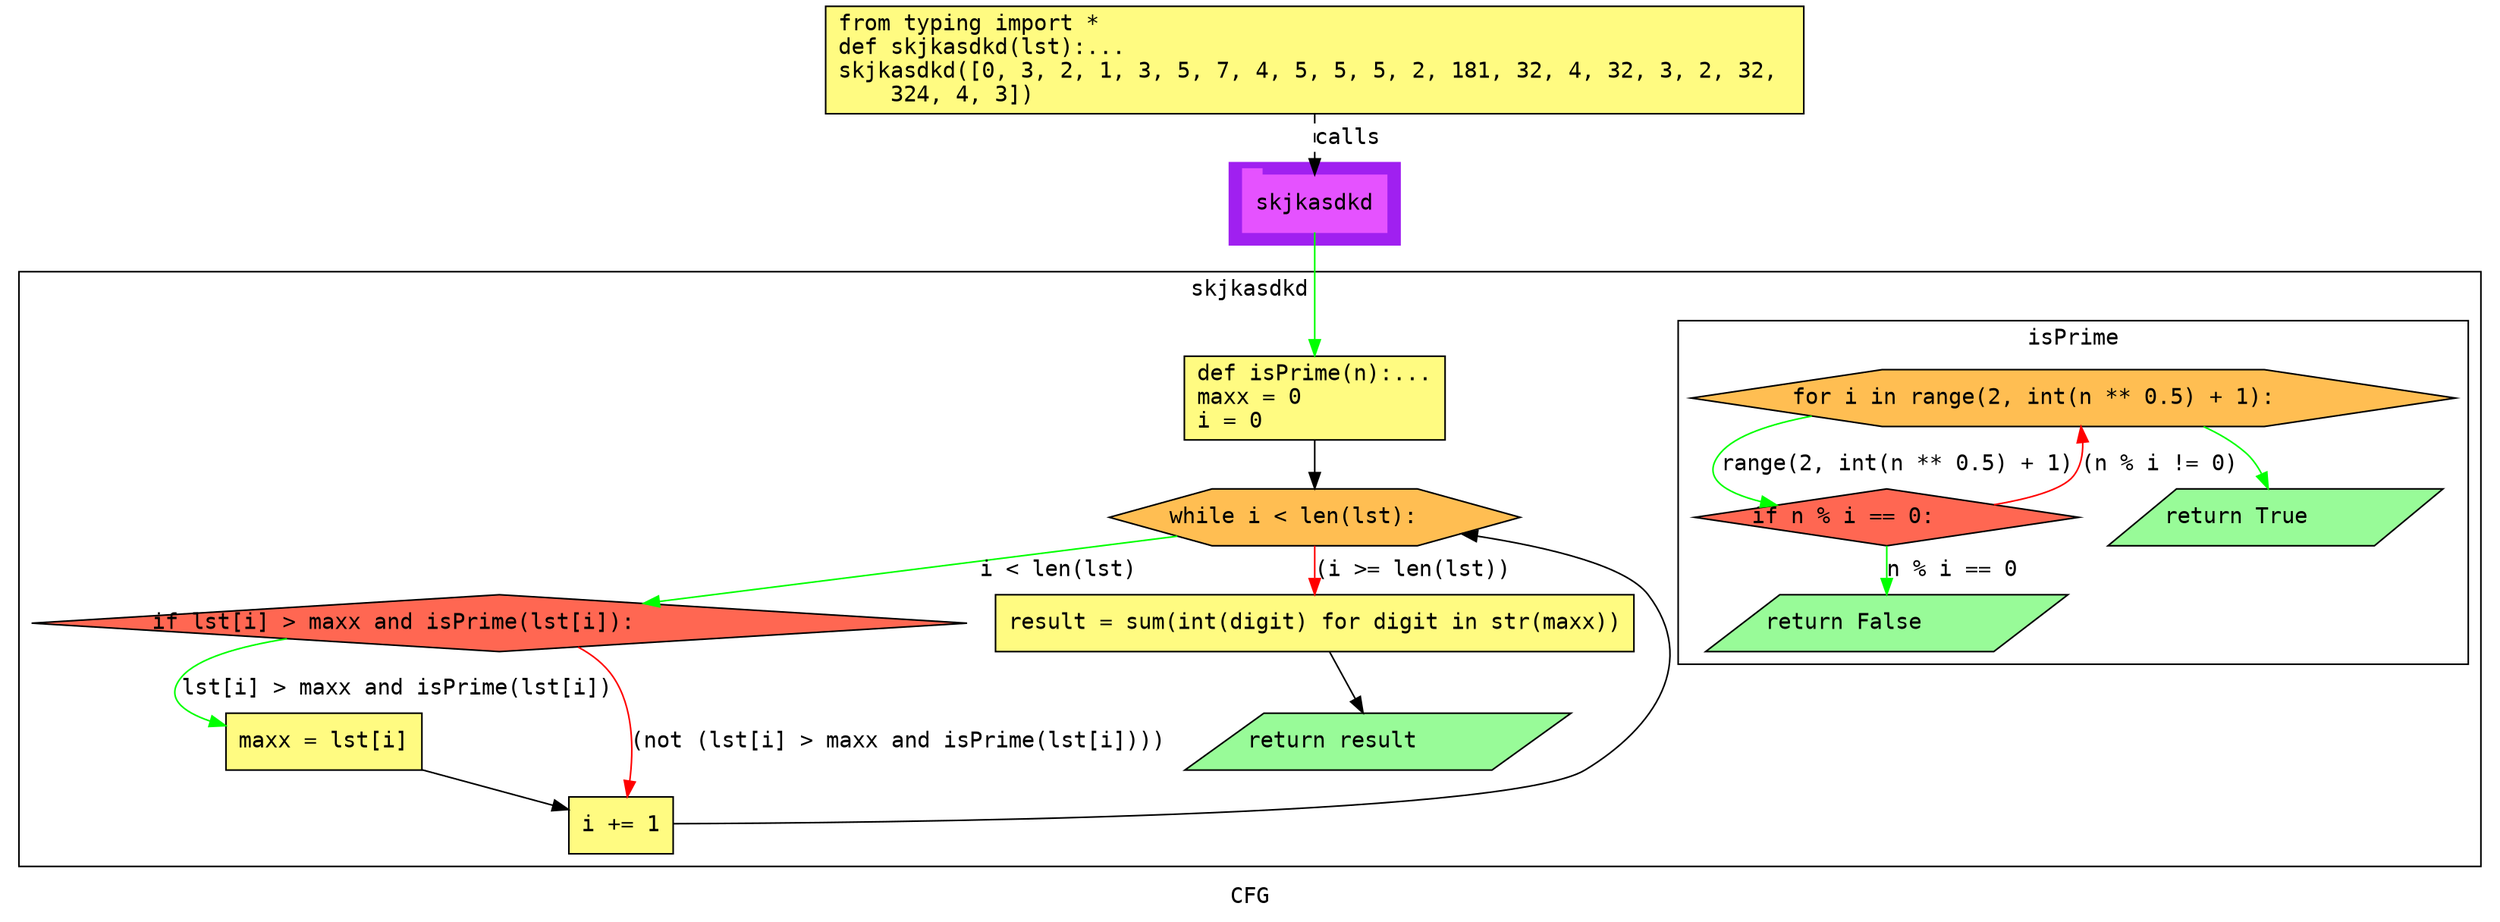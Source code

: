 digraph cluster950CFG {
	graph [bb="0,0,1574,575.5",
		compound=True,
		fontname="DejaVu Sans Mono",
		label=CFG,
		lheight=0.21,
		lp="787,11.5",
		lwidth=0.35,
		pack=False,
		rankdir=TB,
		ranksep=0.02
	];
	node [fontname="DejaVu Sans Mono",
		label="\N"
	];
	edge [fontname="DejaVu Sans Mono"];
	subgraph cluster_1 {
		graph [bb="774,424.5,882,476.5",
			color=purple,
			compound=true,
			fontname="DejaVu Sans Mono",
			label="",
			rankdir=TB,
			ranksep=0.02,
			shape=tab,
			style=filled
		];
		node [fontname="DejaVu Sans Mono"];
		edge [fontname="DejaVu Sans Mono"];
		26	[color="#E552FF",
			height=0.5,
			label=skjkasdkd,
			linenum="[19]",
			pos="828,450.5",
			shape=tab,
			style=filled,
			width=1.2639];
	}
	subgraph cluster4skjkasdkd {
		graph [bb="8,31,1566,407.5",
			compound=True,
			fontname="DejaVu Sans Mono",
			label=skjkasdkd,
			lheight=0.21,
			lp="787,396",
			lwidth=1.04,
			pack=False,
			rankdir=TB,
			ranksep=0.02
		];
		node [fontname="DejaVu Sans Mono"];
		edge [fontname="DejaVu Sans Mono"];
		subgraph cluster_17 {
			graph [color=purple,
				compound=true,
				fontname="DejaVu Sans Mono",
				label="",
				rankdir=TB,
				ranksep=0.02,
				shape=tab,
				style=filled
			];
			node [fontname="DejaVu Sans Mono"];
			edge [fontname="DejaVu Sans Mono"];
		}
		subgraph cluster4isPrime {
			graph [bb="1058,159,1558,376.5",
				compound=True,
				fontname="DejaVu Sans Mono",
				label=isPrime,
				lheight=0.21,
				lp="1308,365",
				lwidth=0.81,
				pack=False,
				rankdir=TB,
				ranksep=0.02
			];
			node [fontname="DejaVu Sans Mono"];
			edge [fontname="DejaVu Sans Mono"];
			subgraph cluster_5 {
				graph [color=purple,
					compound=true,
					fontname="DejaVu Sans Mono",
					label="",
					rankdir=TB,
					ranksep=0.02,
					shape=tab,
					style=filled
				];
				node [fontname="DejaVu Sans Mono"];
				edge [fontname="DejaVu Sans Mono"];
			}
			5	[fillcolor="#FFBE52",
				height=0.5,
				label="for i in range(2, int(n ** 0.5) + 1):\l",
				linenum="[4]",
				pos="1308,327.5",
				shape=hexagon,
				style="filled,solid",
				width=6.7127];
			8	[fillcolor="#FF6752",
				height=0.5,
				label="if n % i == 0:\l",
				linenum="[5]",
				pos="1191,252",
				shape=diamond,
				style="filled,solid",
				width=3.3702];
			5 -> 8	[color=green,
				label="range(2, int(n ** 0.5) + 1)",
				lp="1192.5,285.5",
				pos="e,1117.7,259.18 1140.1,316.44 1112.9,311.41 1090.5,303.97 1081,293 1066.9,276.64 1083.5,266.97 1107.7,261.25"];
			9	[fillcolor="#98fb98",
				height=0.5,
				label="return True\l",
				linenum="[8]",
				pos="1436,252",
				shape=parallelogram,
				style="filled,solid",
				width=2.8323];
			5 -> 9	[color=green,
				pos="e,1431.4,270.17 1390.5,309.41 1400.1,305.11 1409.2,299.73 1417,293 1421.2,289.38 1424.5,284.64 1427.1,279.7"];
			8 -> 5	[color=red,
				label="(n % i != 0)",
				lp="1363,285.5",
				pos="e,1312.9,309.47 1258.3,260.04 1280.4,263.85 1301.2,269.56 1308,278 1312.8,283.94 1314.2,291.76 1314,299.39"];
			10	[fillcolor="#98fb98",
				height=0.5,
				label="return False\l",
				linenum="[6]",
				pos="1191,185",
				shape=parallelogram,
				style="filled,solid",
				width=3.0706];
			8 -> 10	[color=green,
				label="n % i == 0",
				lp="1232.5,218.5",
				pos="e,1191,203.19 1191,233.92 1191,227.7 1191,220.5 1191,213.6"];
		}
		3	[fillcolor="#FFFB81",
			height=0.73611,
			label="def isPrime(n):...\lmaxx = 0\li = 0\l",
			linenum="[3, 9, 10]",
			pos="828,327.5",
			shape=rectangle,
			style="filled,solid",
			width=2.2917];
		15	[fillcolor="#FFBE52",
			height=0.5,
			label="while i < len(lst):\l",
			linenum="[11]",
			pos="828,252",
			shape=hexagon,
			style="filled,solid",
			width=3.6065];
		3 -> 15	[color=black,
			pos="e,828,270.27 828,300.79 828,294.16 828,287.01 828,280.3"];
		16	[fillcolor="#FF6752",
			height=0.5,
			label="if lst[i] > maxx and isPrime(lst[i]):\l",
			linenum="[12]",
			pos="312,185",
			shape=diamond,
			style="filled,solid",
			width=8.2214];
		15 -> 16	[color=green,
			label="i < len(lst)",
			lp="666,218.5",
			pos="e,403.22,197.49 741.05,240.05 650.48,228.64 508.72,210.78 413.18,198.75"];
		17	[fillcolor="#FFFB81",
			height=0.5,
			label="result = sum(int(digit) for digit in str(maxx))\l",
			linenum="[15]",
			pos="828,185",
			shape=rectangle,
			style="filled,solid",
			width=5.6111];
		15 -> 17	[color=red,
			label="(i >= len(lst))",
			lp="890,218.5",
			pos="e,828,203.19 828,233.92 828,227.7 828,220.5 828,213.6"];
		18	[fillcolor="#FFFB81",
			height=0.5,
			label="maxx = lst[i]\l",
			linenum="[13]",
			pos="207,110",
			shape=rectangle,
			style="filled,solid",
			width=1.7222];
		16 -> 18	[color=green,
			label="lst[i] > maxx and isPrime(lst[i])",
			lp="253.5,143.5",
			pos="e,144.79,120.06 182.37,174.84 152.54,169.96 126.7,162.47 117,151 106,137.99 117.2,129.04 134.98,122.98"];
		19	[fillcolor="#FFFB81",
			height=0.5,
			label="i += 1\l",
			linenum="[14]",
			pos="395,57",
			shape=rectangle,
			style="filled,solid",
			width=0.91667];
		16 -> 19	[color=red,
			label="(not (lst[i] > maxx and isPrime(lst[i])))",
			lp="571.5,110",
			pos="e,399.1,75.174 366.72,170.19 375.82,165.53 384.17,159.3 390,151 403.31,132.04 403.29,105.18 400.69,85.196"];
		18 -> 19	[color=black,
			pos="e,361.74,67.023 269.08,92.159 296.25,84.79 327.45,76.325 352,69.666"];
		19 -> 15	[color=black,
			pos="e,920.57,241.65 428.02,58.109 546.79,58.739 947.94,63.013 997,92 1042.4,118.83 1070.9,161.02 1039,203 1025.2,221.11 977.24,232.83 \
930.51,240.15"];
		23	[fillcolor="#98fb98",
			height=0.5,
			label="return result\l",
			linenum="[16]",
			pos="870,110",
			shape=parallelogram,
			style="filled,solid",
			width=3.2823];
		17 -> 23	[color=black,
			pos="e,860.12,128.18 837.95,166.7 843.08,157.79 849.43,146.75 855.13,136.85"];
	}
	1	[fillcolor="#FFFB81",
		height=0.94444,
		label="from typing import *\ldef skjkasdkd(lst):...\lskjkasdkd([0, 3, 2, 1, 3, 5, 7, 4, 5, 5, 5, 2, 181, 32, 4, 32, 3, 2, 32, \l    324, \
4, 3])\l",
		linenum="[1]",
		pos="828,541.5",
		shape=rectangle,
		style="filled,solid",
		width=8.5972];
	1 -> 26	[label=calls,
		lp="849,492",
		pos="e,828,468.94 828,507.36 828,498.08 828,488.1 828,479.18",
		style=dashed];
	26 -> 3	[color=green,
		pos="e,828,354.38 828,432.42 828,414.87 828,387.03 828,364.58"];
}
